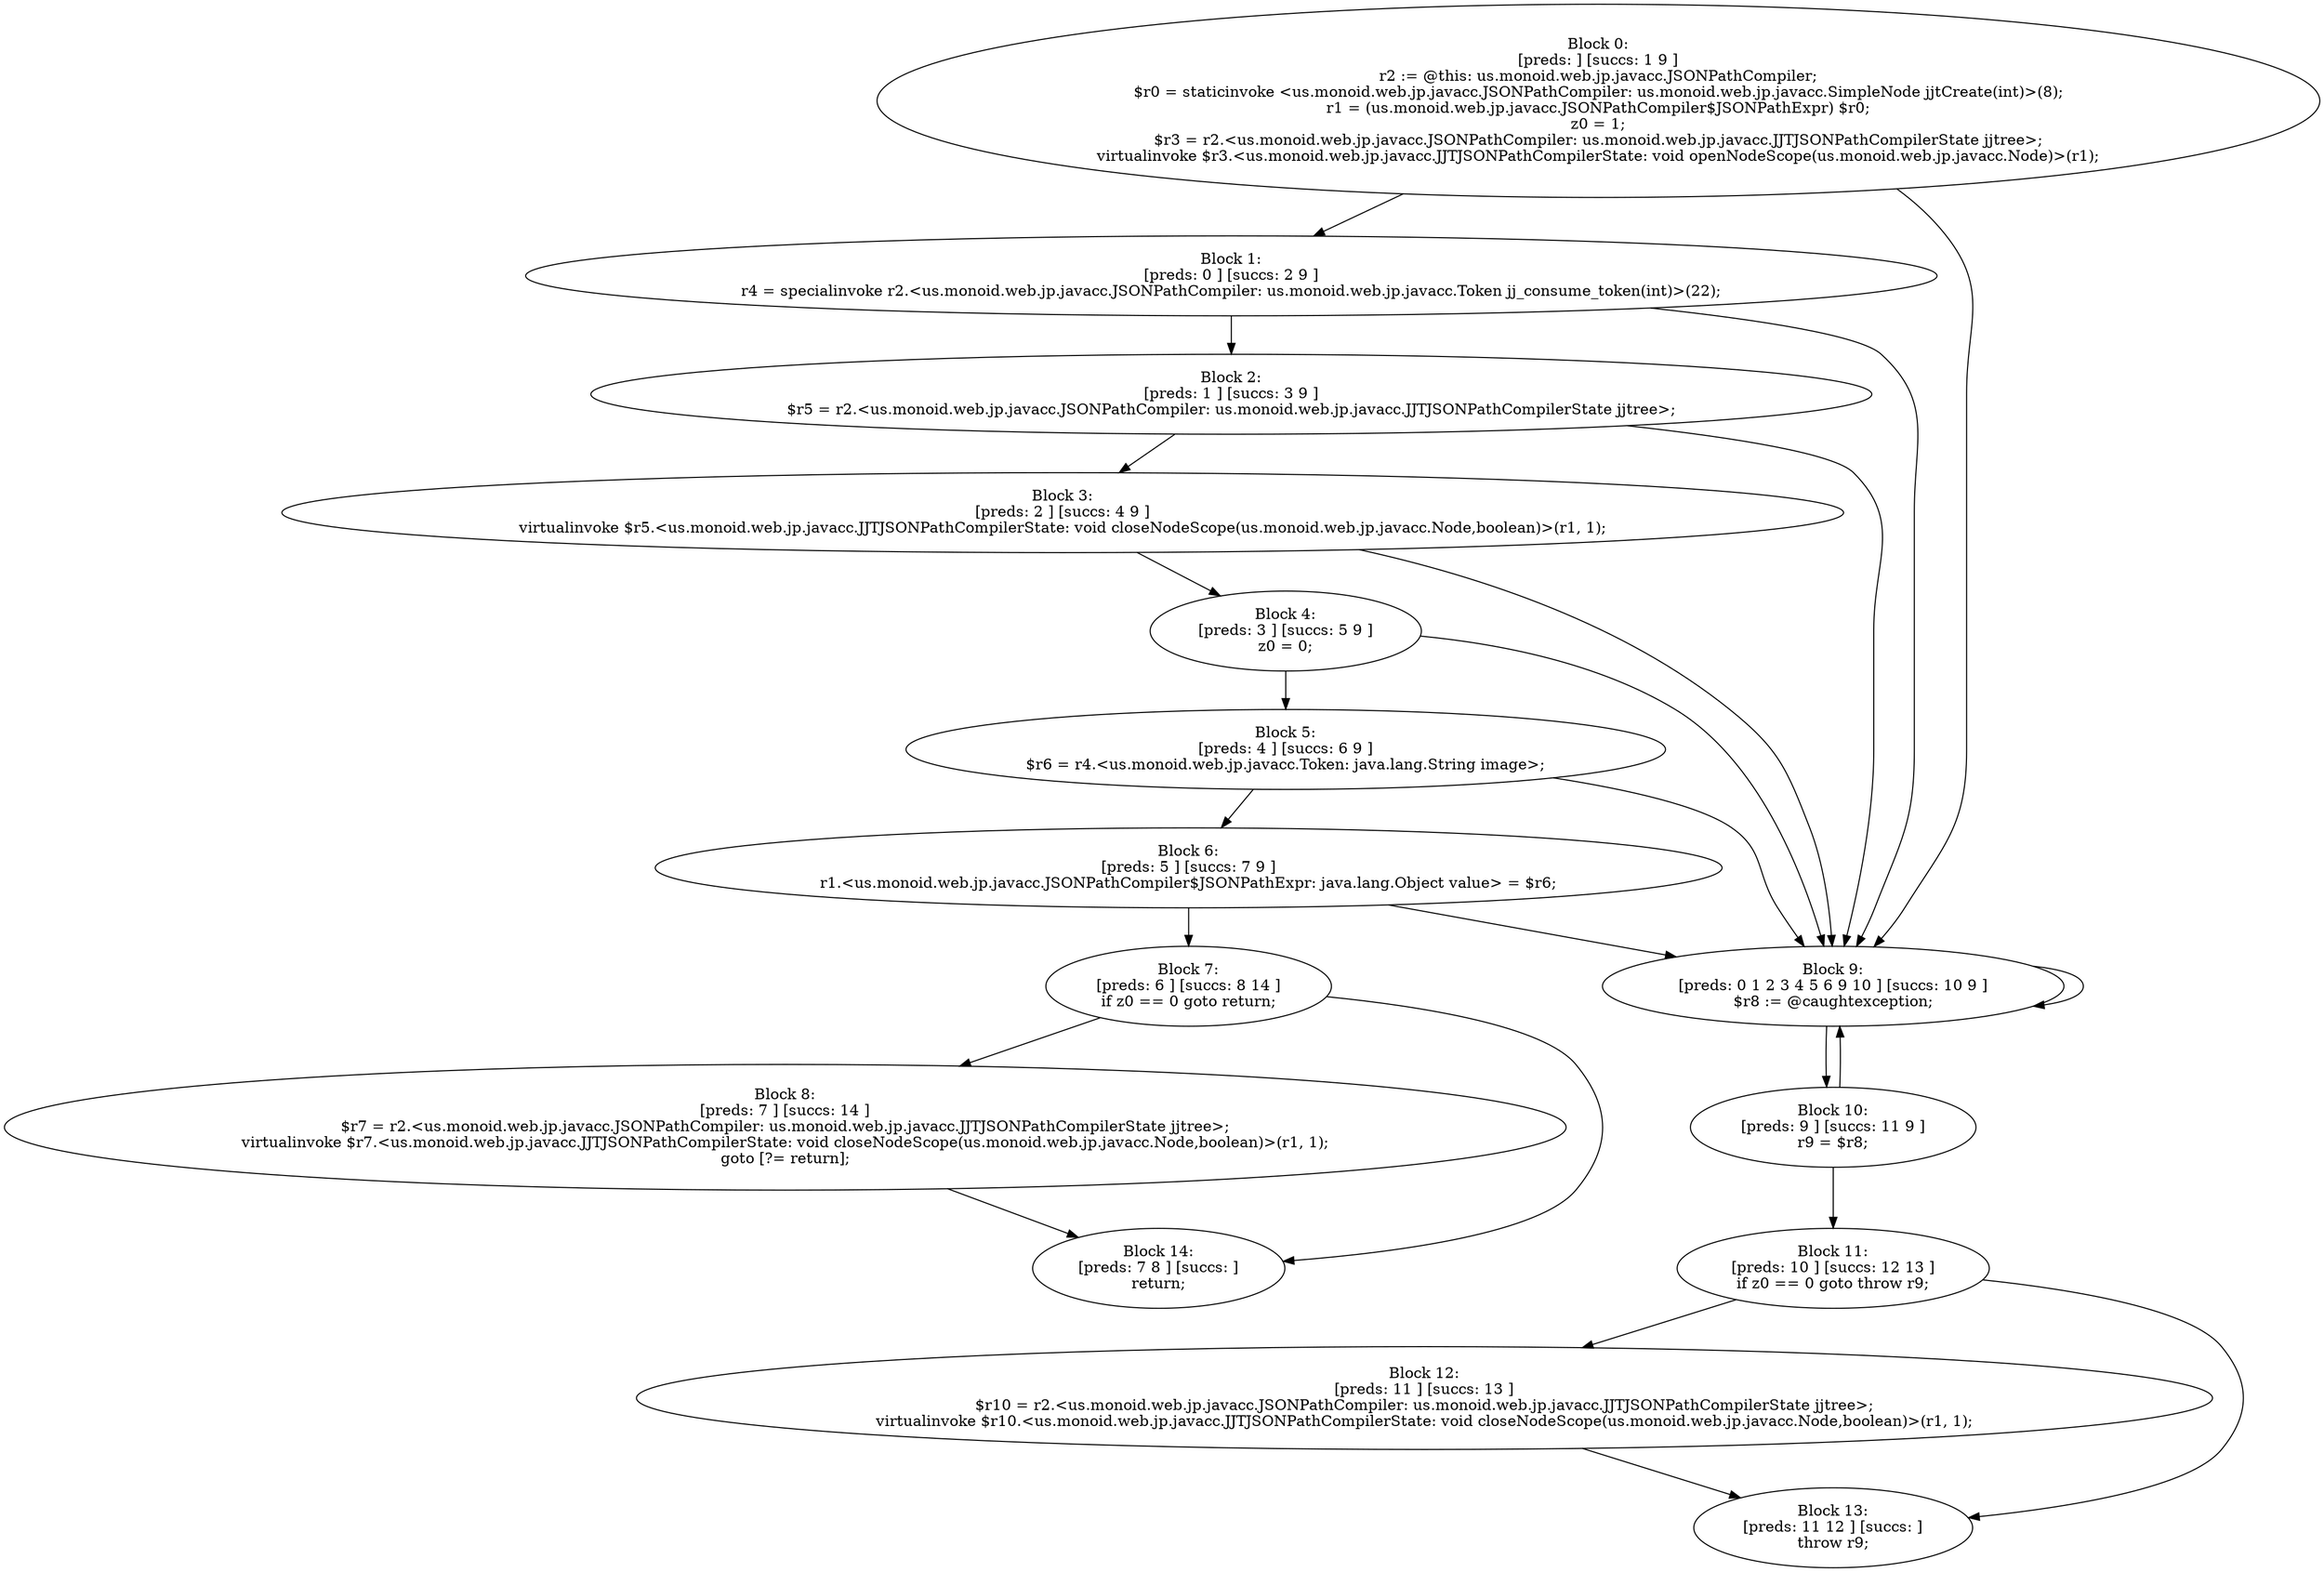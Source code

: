 digraph "unitGraph" {
    "Block 0:
[preds: ] [succs: 1 9 ]
r2 := @this: us.monoid.web.jp.javacc.JSONPathCompiler;
$r0 = staticinvoke <us.monoid.web.jp.javacc.JSONPathCompiler: us.monoid.web.jp.javacc.SimpleNode jjtCreate(int)>(8);
r1 = (us.monoid.web.jp.javacc.JSONPathCompiler$JSONPathExpr) $r0;
z0 = 1;
$r3 = r2.<us.monoid.web.jp.javacc.JSONPathCompiler: us.monoid.web.jp.javacc.JJTJSONPathCompilerState jjtree>;
virtualinvoke $r3.<us.monoid.web.jp.javacc.JJTJSONPathCompilerState: void openNodeScope(us.monoid.web.jp.javacc.Node)>(r1);
"
    "Block 1:
[preds: 0 ] [succs: 2 9 ]
r4 = specialinvoke r2.<us.monoid.web.jp.javacc.JSONPathCompiler: us.monoid.web.jp.javacc.Token jj_consume_token(int)>(22);
"
    "Block 2:
[preds: 1 ] [succs: 3 9 ]
$r5 = r2.<us.monoid.web.jp.javacc.JSONPathCompiler: us.monoid.web.jp.javacc.JJTJSONPathCompilerState jjtree>;
"
    "Block 3:
[preds: 2 ] [succs: 4 9 ]
virtualinvoke $r5.<us.monoid.web.jp.javacc.JJTJSONPathCompilerState: void closeNodeScope(us.monoid.web.jp.javacc.Node,boolean)>(r1, 1);
"
    "Block 4:
[preds: 3 ] [succs: 5 9 ]
z0 = 0;
"
    "Block 5:
[preds: 4 ] [succs: 6 9 ]
$r6 = r4.<us.monoid.web.jp.javacc.Token: java.lang.String image>;
"
    "Block 6:
[preds: 5 ] [succs: 7 9 ]
r1.<us.monoid.web.jp.javacc.JSONPathCompiler$JSONPathExpr: java.lang.Object value> = $r6;
"
    "Block 7:
[preds: 6 ] [succs: 8 14 ]
if z0 == 0 goto return;
"
    "Block 8:
[preds: 7 ] [succs: 14 ]
$r7 = r2.<us.monoid.web.jp.javacc.JSONPathCompiler: us.monoid.web.jp.javacc.JJTJSONPathCompilerState jjtree>;
virtualinvoke $r7.<us.monoid.web.jp.javacc.JJTJSONPathCompilerState: void closeNodeScope(us.monoid.web.jp.javacc.Node,boolean)>(r1, 1);
goto [?= return];
"
    "Block 9:
[preds: 0 1 2 3 4 5 6 9 10 ] [succs: 10 9 ]
$r8 := @caughtexception;
"
    "Block 10:
[preds: 9 ] [succs: 11 9 ]
r9 = $r8;
"
    "Block 11:
[preds: 10 ] [succs: 12 13 ]
if z0 == 0 goto throw r9;
"
    "Block 12:
[preds: 11 ] [succs: 13 ]
$r10 = r2.<us.monoid.web.jp.javacc.JSONPathCompiler: us.monoid.web.jp.javacc.JJTJSONPathCompilerState jjtree>;
virtualinvoke $r10.<us.monoid.web.jp.javacc.JJTJSONPathCompilerState: void closeNodeScope(us.monoid.web.jp.javacc.Node,boolean)>(r1, 1);
"
    "Block 13:
[preds: 11 12 ] [succs: ]
throw r9;
"
    "Block 14:
[preds: 7 8 ] [succs: ]
return;
"
    "Block 0:
[preds: ] [succs: 1 9 ]
r2 := @this: us.monoid.web.jp.javacc.JSONPathCompiler;
$r0 = staticinvoke <us.monoid.web.jp.javacc.JSONPathCompiler: us.monoid.web.jp.javacc.SimpleNode jjtCreate(int)>(8);
r1 = (us.monoid.web.jp.javacc.JSONPathCompiler$JSONPathExpr) $r0;
z0 = 1;
$r3 = r2.<us.monoid.web.jp.javacc.JSONPathCompiler: us.monoid.web.jp.javacc.JJTJSONPathCompilerState jjtree>;
virtualinvoke $r3.<us.monoid.web.jp.javacc.JJTJSONPathCompilerState: void openNodeScope(us.monoid.web.jp.javacc.Node)>(r1);
"->"Block 1:
[preds: 0 ] [succs: 2 9 ]
r4 = specialinvoke r2.<us.monoid.web.jp.javacc.JSONPathCompiler: us.monoid.web.jp.javacc.Token jj_consume_token(int)>(22);
";
    "Block 0:
[preds: ] [succs: 1 9 ]
r2 := @this: us.monoid.web.jp.javacc.JSONPathCompiler;
$r0 = staticinvoke <us.monoid.web.jp.javacc.JSONPathCompiler: us.monoid.web.jp.javacc.SimpleNode jjtCreate(int)>(8);
r1 = (us.monoid.web.jp.javacc.JSONPathCompiler$JSONPathExpr) $r0;
z0 = 1;
$r3 = r2.<us.monoid.web.jp.javacc.JSONPathCompiler: us.monoid.web.jp.javacc.JJTJSONPathCompilerState jjtree>;
virtualinvoke $r3.<us.monoid.web.jp.javacc.JJTJSONPathCompilerState: void openNodeScope(us.monoid.web.jp.javacc.Node)>(r1);
"->"Block 9:
[preds: 0 1 2 3 4 5 6 9 10 ] [succs: 10 9 ]
$r8 := @caughtexception;
";
    "Block 1:
[preds: 0 ] [succs: 2 9 ]
r4 = specialinvoke r2.<us.monoid.web.jp.javacc.JSONPathCompiler: us.monoid.web.jp.javacc.Token jj_consume_token(int)>(22);
"->"Block 2:
[preds: 1 ] [succs: 3 9 ]
$r5 = r2.<us.monoid.web.jp.javacc.JSONPathCompiler: us.monoid.web.jp.javacc.JJTJSONPathCompilerState jjtree>;
";
    "Block 1:
[preds: 0 ] [succs: 2 9 ]
r4 = specialinvoke r2.<us.monoid.web.jp.javacc.JSONPathCompiler: us.monoid.web.jp.javacc.Token jj_consume_token(int)>(22);
"->"Block 9:
[preds: 0 1 2 3 4 5 6 9 10 ] [succs: 10 9 ]
$r8 := @caughtexception;
";
    "Block 2:
[preds: 1 ] [succs: 3 9 ]
$r5 = r2.<us.monoid.web.jp.javacc.JSONPathCompiler: us.monoid.web.jp.javacc.JJTJSONPathCompilerState jjtree>;
"->"Block 3:
[preds: 2 ] [succs: 4 9 ]
virtualinvoke $r5.<us.monoid.web.jp.javacc.JJTJSONPathCompilerState: void closeNodeScope(us.monoid.web.jp.javacc.Node,boolean)>(r1, 1);
";
    "Block 2:
[preds: 1 ] [succs: 3 9 ]
$r5 = r2.<us.monoid.web.jp.javacc.JSONPathCompiler: us.monoid.web.jp.javacc.JJTJSONPathCompilerState jjtree>;
"->"Block 9:
[preds: 0 1 2 3 4 5 6 9 10 ] [succs: 10 9 ]
$r8 := @caughtexception;
";
    "Block 3:
[preds: 2 ] [succs: 4 9 ]
virtualinvoke $r5.<us.monoid.web.jp.javacc.JJTJSONPathCompilerState: void closeNodeScope(us.monoid.web.jp.javacc.Node,boolean)>(r1, 1);
"->"Block 4:
[preds: 3 ] [succs: 5 9 ]
z0 = 0;
";
    "Block 3:
[preds: 2 ] [succs: 4 9 ]
virtualinvoke $r5.<us.monoid.web.jp.javacc.JJTJSONPathCompilerState: void closeNodeScope(us.monoid.web.jp.javacc.Node,boolean)>(r1, 1);
"->"Block 9:
[preds: 0 1 2 3 4 5 6 9 10 ] [succs: 10 9 ]
$r8 := @caughtexception;
";
    "Block 4:
[preds: 3 ] [succs: 5 9 ]
z0 = 0;
"->"Block 5:
[preds: 4 ] [succs: 6 9 ]
$r6 = r4.<us.monoid.web.jp.javacc.Token: java.lang.String image>;
";
    "Block 4:
[preds: 3 ] [succs: 5 9 ]
z0 = 0;
"->"Block 9:
[preds: 0 1 2 3 4 5 6 9 10 ] [succs: 10 9 ]
$r8 := @caughtexception;
";
    "Block 5:
[preds: 4 ] [succs: 6 9 ]
$r6 = r4.<us.monoid.web.jp.javacc.Token: java.lang.String image>;
"->"Block 6:
[preds: 5 ] [succs: 7 9 ]
r1.<us.monoid.web.jp.javacc.JSONPathCompiler$JSONPathExpr: java.lang.Object value> = $r6;
";
    "Block 5:
[preds: 4 ] [succs: 6 9 ]
$r6 = r4.<us.monoid.web.jp.javacc.Token: java.lang.String image>;
"->"Block 9:
[preds: 0 1 2 3 4 5 6 9 10 ] [succs: 10 9 ]
$r8 := @caughtexception;
";
    "Block 6:
[preds: 5 ] [succs: 7 9 ]
r1.<us.monoid.web.jp.javacc.JSONPathCompiler$JSONPathExpr: java.lang.Object value> = $r6;
"->"Block 7:
[preds: 6 ] [succs: 8 14 ]
if z0 == 0 goto return;
";
    "Block 6:
[preds: 5 ] [succs: 7 9 ]
r1.<us.monoid.web.jp.javacc.JSONPathCompiler$JSONPathExpr: java.lang.Object value> = $r6;
"->"Block 9:
[preds: 0 1 2 3 4 5 6 9 10 ] [succs: 10 9 ]
$r8 := @caughtexception;
";
    "Block 7:
[preds: 6 ] [succs: 8 14 ]
if z0 == 0 goto return;
"->"Block 8:
[preds: 7 ] [succs: 14 ]
$r7 = r2.<us.monoid.web.jp.javacc.JSONPathCompiler: us.monoid.web.jp.javacc.JJTJSONPathCompilerState jjtree>;
virtualinvoke $r7.<us.monoid.web.jp.javacc.JJTJSONPathCompilerState: void closeNodeScope(us.monoid.web.jp.javacc.Node,boolean)>(r1, 1);
goto [?= return];
";
    "Block 7:
[preds: 6 ] [succs: 8 14 ]
if z0 == 0 goto return;
"->"Block 14:
[preds: 7 8 ] [succs: ]
return;
";
    "Block 8:
[preds: 7 ] [succs: 14 ]
$r7 = r2.<us.monoid.web.jp.javacc.JSONPathCompiler: us.monoid.web.jp.javacc.JJTJSONPathCompilerState jjtree>;
virtualinvoke $r7.<us.monoid.web.jp.javacc.JJTJSONPathCompilerState: void closeNodeScope(us.monoid.web.jp.javacc.Node,boolean)>(r1, 1);
goto [?= return];
"->"Block 14:
[preds: 7 8 ] [succs: ]
return;
";
    "Block 9:
[preds: 0 1 2 3 4 5 6 9 10 ] [succs: 10 9 ]
$r8 := @caughtexception;
"->"Block 10:
[preds: 9 ] [succs: 11 9 ]
r9 = $r8;
";
    "Block 9:
[preds: 0 1 2 3 4 5 6 9 10 ] [succs: 10 9 ]
$r8 := @caughtexception;
"->"Block 9:
[preds: 0 1 2 3 4 5 6 9 10 ] [succs: 10 9 ]
$r8 := @caughtexception;
";
    "Block 10:
[preds: 9 ] [succs: 11 9 ]
r9 = $r8;
"->"Block 11:
[preds: 10 ] [succs: 12 13 ]
if z0 == 0 goto throw r9;
";
    "Block 10:
[preds: 9 ] [succs: 11 9 ]
r9 = $r8;
"->"Block 9:
[preds: 0 1 2 3 4 5 6 9 10 ] [succs: 10 9 ]
$r8 := @caughtexception;
";
    "Block 11:
[preds: 10 ] [succs: 12 13 ]
if z0 == 0 goto throw r9;
"->"Block 12:
[preds: 11 ] [succs: 13 ]
$r10 = r2.<us.monoid.web.jp.javacc.JSONPathCompiler: us.monoid.web.jp.javacc.JJTJSONPathCompilerState jjtree>;
virtualinvoke $r10.<us.monoid.web.jp.javacc.JJTJSONPathCompilerState: void closeNodeScope(us.monoid.web.jp.javacc.Node,boolean)>(r1, 1);
";
    "Block 11:
[preds: 10 ] [succs: 12 13 ]
if z0 == 0 goto throw r9;
"->"Block 13:
[preds: 11 12 ] [succs: ]
throw r9;
";
    "Block 12:
[preds: 11 ] [succs: 13 ]
$r10 = r2.<us.monoid.web.jp.javacc.JSONPathCompiler: us.monoid.web.jp.javacc.JJTJSONPathCompilerState jjtree>;
virtualinvoke $r10.<us.monoid.web.jp.javacc.JJTJSONPathCompilerState: void closeNodeScope(us.monoid.web.jp.javacc.Node,boolean)>(r1, 1);
"->"Block 13:
[preds: 11 12 ] [succs: ]
throw r9;
";
}
